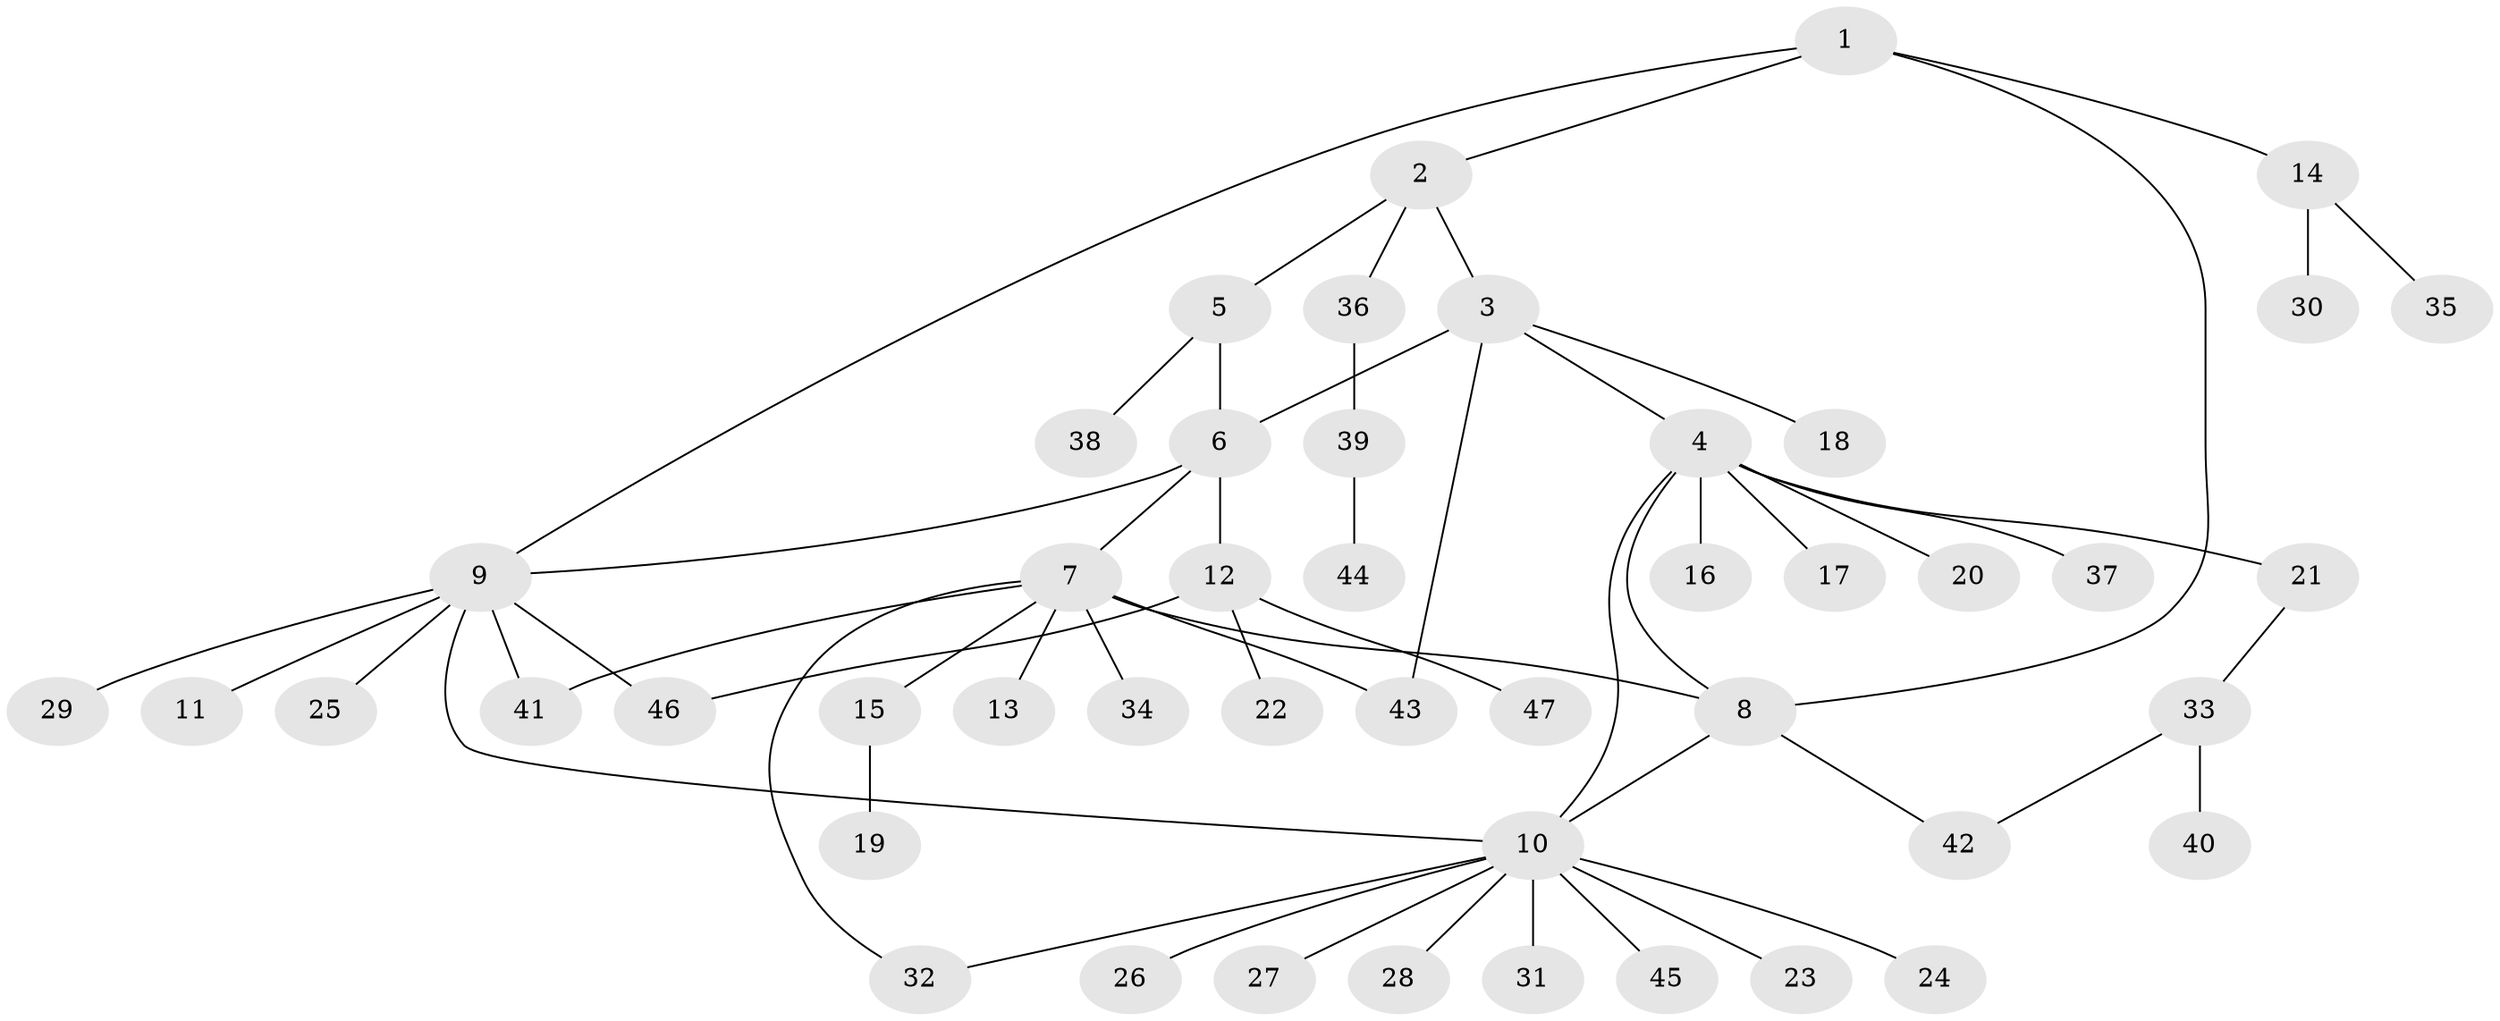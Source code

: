 // coarse degree distribution, {6: 0.10526315789473684, 3: 0.05263157894736842, 5: 0.05263157894736842, 2: 0.3157894736842105, 9: 0.05263157894736842, 4: 0.05263157894736842, 1: 0.3684210526315789}
// Generated by graph-tools (version 1.1) at 2025/52/03/04/25 22:52:12]
// undirected, 47 vertices, 57 edges
graph export_dot {
  node [color=gray90,style=filled];
  1;
  2;
  3;
  4;
  5;
  6;
  7;
  8;
  9;
  10;
  11;
  12;
  13;
  14;
  15;
  16;
  17;
  18;
  19;
  20;
  21;
  22;
  23;
  24;
  25;
  26;
  27;
  28;
  29;
  30;
  31;
  32;
  33;
  34;
  35;
  36;
  37;
  38;
  39;
  40;
  41;
  42;
  43;
  44;
  45;
  46;
  47;
  1 -- 2;
  1 -- 8;
  1 -- 9;
  1 -- 14;
  2 -- 3;
  2 -- 5;
  2 -- 36;
  3 -- 4;
  3 -- 6;
  3 -- 18;
  3 -- 43;
  4 -- 8;
  4 -- 10;
  4 -- 16;
  4 -- 17;
  4 -- 20;
  4 -- 21;
  4 -- 37;
  5 -- 6;
  5 -- 38;
  6 -- 7;
  6 -- 9;
  6 -- 12;
  7 -- 8;
  7 -- 13;
  7 -- 15;
  7 -- 32;
  7 -- 34;
  7 -- 41;
  7 -- 43;
  8 -- 10;
  8 -- 42;
  9 -- 10;
  9 -- 11;
  9 -- 25;
  9 -- 29;
  9 -- 41;
  9 -- 46;
  10 -- 23;
  10 -- 24;
  10 -- 26;
  10 -- 27;
  10 -- 28;
  10 -- 31;
  10 -- 32;
  10 -- 45;
  12 -- 22;
  12 -- 46;
  12 -- 47;
  14 -- 30;
  14 -- 35;
  15 -- 19;
  21 -- 33;
  33 -- 40;
  33 -- 42;
  36 -- 39;
  39 -- 44;
}

